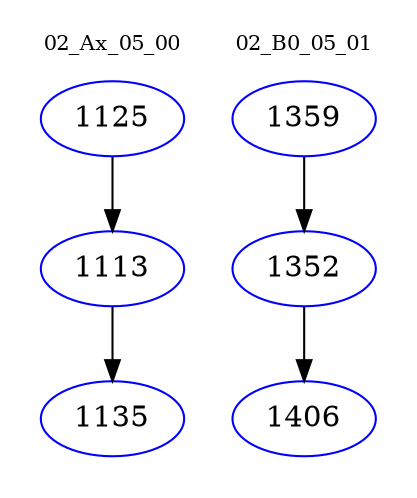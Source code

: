 digraph{
subgraph cluster_0 {
color = white
label = "02_Ax_05_00";
fontsize=10;
T0_1125 [label="1125", color="blue"]
T0_1125 -> T0_1113 [color="black"]
T0_1113 [label="1113", color="blue"]
T0_1113 -> T0_1135 [color="black"]
T0_1135 [label="1135", color="blue"]
}
subgraph cluster_1 {
color = white
label = "02_B0_05_01";
fontsize=10;
T1_1359 [label="1359", color="blue"]
T1_1359 -> T1_1352 [color="black"]
T1_1352 [label="1352", color="blue"]
T1_1352 -> T1_1406 [color="black"]
T1_1406 [label="1406", color="blue"]
}
}

